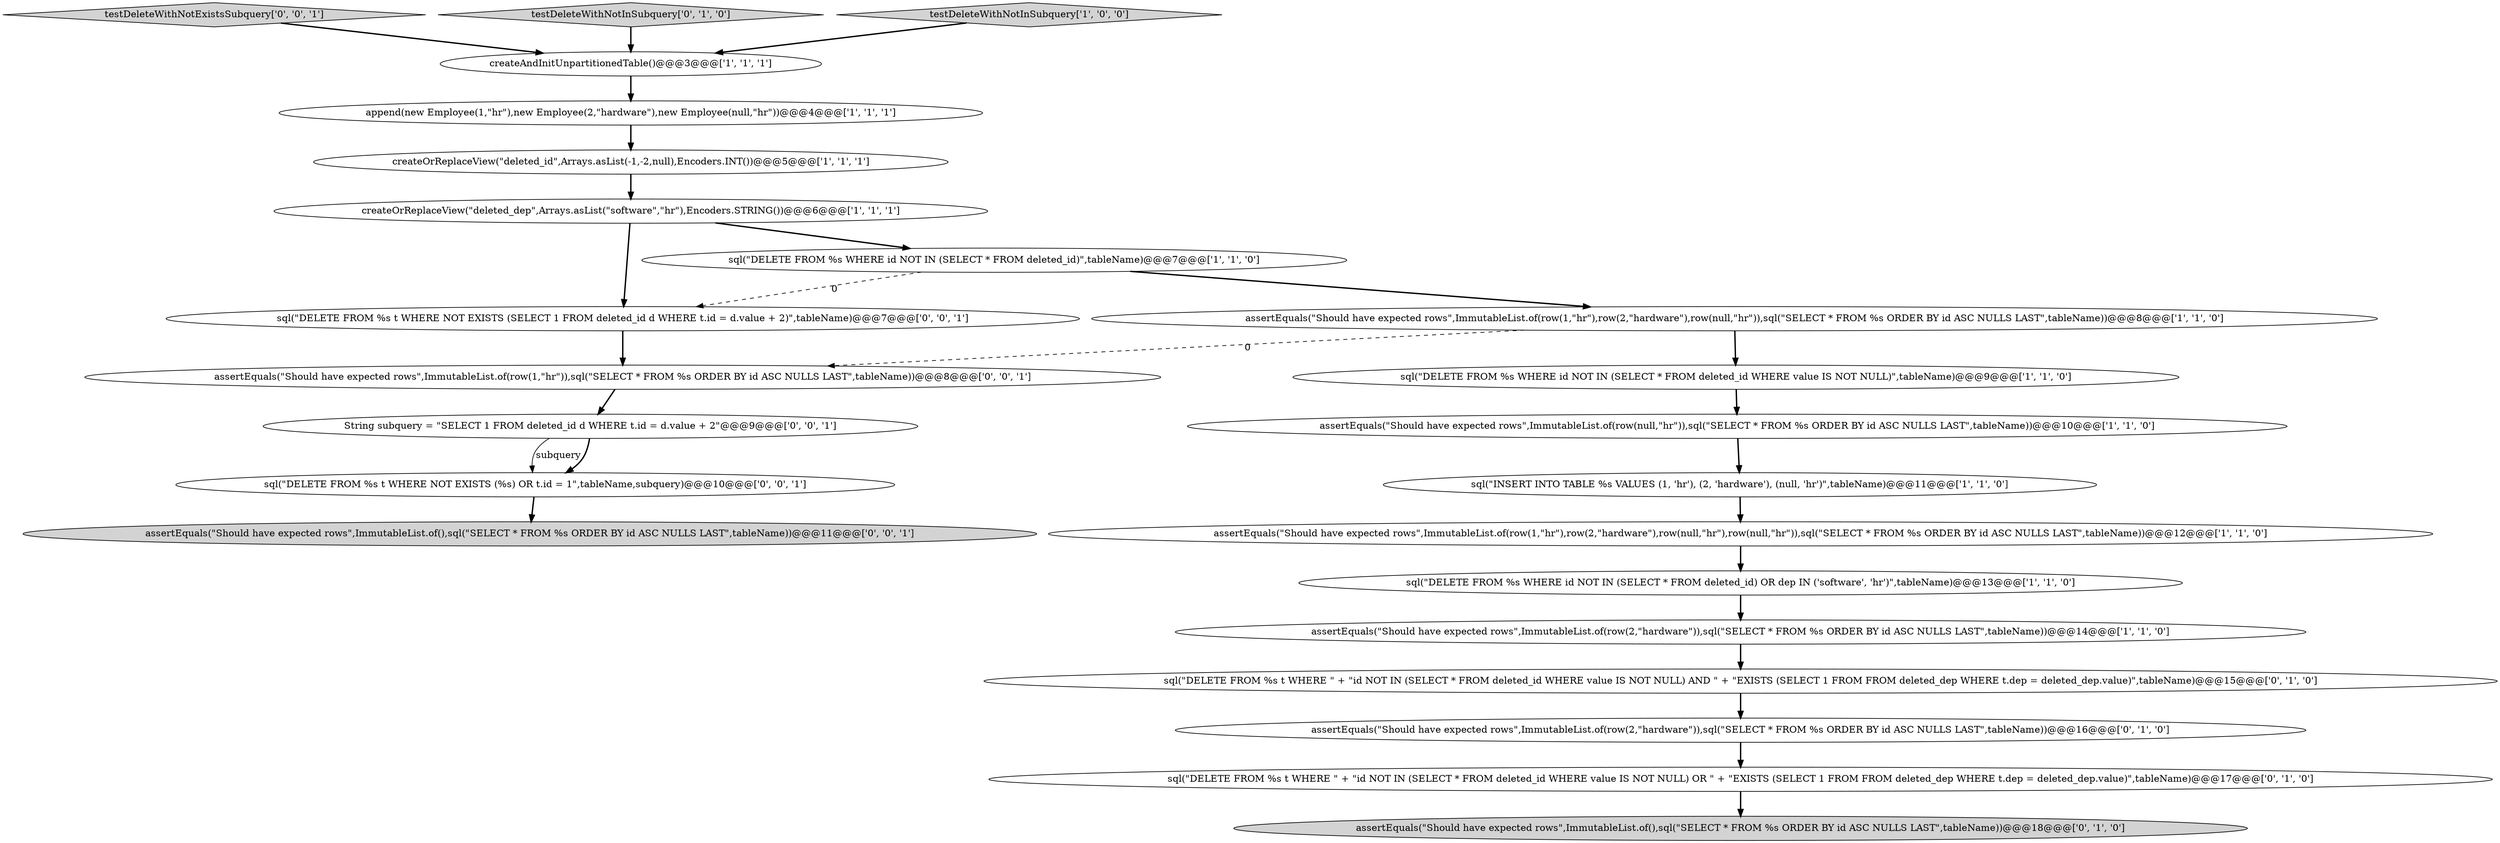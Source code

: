 digraph {
22 [style = filled, label = "testDeleteWithNotExistsSubquery['0', '0', '1']", fillcolor = lightgray, shape = diamond image = "AAA0AAABBB3BBB"];
2 [style = filled, label = "createAndInitUnpartitionedTable()@@@3@@@['1', '1', '1']", fillcolor = white, shape = ellipse image = "AAA0AAABBB1BBB"];
14 [style = filled, label = "sql(\"DELETE FROM %s t WHERE \" + \"id NOT IN (SELECT * FROM deleted_id WHERE value IS NOT NULL) OR \" + \"EXISTS (SELECT 1 FROM FROM deleted_dep WHERE t.dep = deleted_dep.value)\",tableName)@@@17@@@['0', '1', '0']", fillcolor = white, shape = ellipse image = "AAA1AAABBB2BBB"];
10 [style = filled, label = "createOrReplaceView(\"deleted_dep\",Arrays.asList(\"software\",\"hr\"),Encoders.STRING())@@@6@@@['1', '1', '1']", fillcolor = white, shape = ellipse image = "AAA0AAABBB1BBB"];
18 [style = filled, label = "sql(\"DELETE FROM %s t WHERE NOT EXISTS (SELECT 1 FROM deleted_id d WHERE t.id = d.value + 2)\",tableName)@@@7@@@['0', '0', '1']", fillcolor = white, shape = ellipse image = "AAA0AAABBB3BBB"];
3 [style = filled, label = "assertEquals(\"Should have expected rows\",ImmutableList.of(row(1,\"hr\"),row(2,\"hardware\"),row(null,\"hr\")),sql(\"SELECT * FROM %s ORDER BY id ASC NULLS LAST\",tableName))@@@8@@@['1', '1', '0']", fillcolor = white, shape = ellipse image = "AAA0AAABBB1BBB"];
7 [style = filled, label = "assertEquals(\"Should have expected rows\",ImmutableList.of(row(null,\"hr\")),sql(\"SELECT * FROM %s ORDER BY id ASC NULLS LAST\",tableName))@@@10@@@['1', '1', '0']", fillcolor = white, shape = ellipse image = "AAA0AAABBB1BBB"];
19 [style = filled, label = "assertEquals(\"Should have expected rows\",ImmutableList.of(row(1,\"hr\")),sql(\"SELECT * FROM %s ORDER BY id ASC NULLS LAST\",tableName))@@@8@@@['0', '0', '1']", fillcolor = white, shape = ellipse image = "AAA0AAABBB3BBB"];
9 [style = filled, label = "sql(\"DELETE FROM %s WHERE id NOT IN (SELECT * FROM deleted_id)\",tableName)@@@7@@@['1', '1', '0']", fillcolor = white, shape = ellipse image = "AAA0AAABBB1BBB"];
20 [style = filled, label = "sql(\"DELETE FROM %s t WHERE NOT EXISTS (%s) OR t.id = 1\",tableName,subquery)@@@10@@@['0', '0', '1']", fillcolor = white, shape = ellipse image = "AAA0AAABBB3BBB"];
23 [style = filled, label = "String subquery = \"SELECT 1 FROM deleted_id d WHERE t.id = d.value + 2\"@@@9@@@['0', '0', '1']", fillcolor = white, shape = ellipse image = "AAA0AAABBB3BBB"];
21 [style = filled, label = "assertEquals(\"Should have expected rows\",ImmutableList.of(),sql(\"SELECT * FROM %s ORDER BY id ASC NULLS LAST\",tableName))@@@11@@@['0', '0', '1']", fillcolor = lightgray, shape = ellipse image = "AAA0AAABBB3BBB"];
17 [style = filled, label = "testDeleteWithNotInSubquery['0', '1', '0']", fillcolor = lightgray, shape = diamond image = "AAA0AAABBB2BBB"];
0 [style = filled, label = "sql(\"INSERT INTO TABLE %s VALUES (1, 'hr'), (2, 'hardware'), (null, 'hr')\",tableName)@@@11@@@['1', '1', '0']", fillcolor = white, shape = ellipse image = "AAA0AAABBB1BBB"];
12 [style = filled, label = "sql(\"DELETE FROM %s WHERE id NOT IN (SELECT * FROM deleted_id) OR dep IN ('software', 'hr')\",tableName)@@@13@@@['1', '1', '0']", fillcolor = white, shape = ellipse image = "AAA0AAABBB1BBB"];
5 [style = filled, label = "createOrReplaceView(\"deleted_id\",Arrays.asList(-1,-2,null),Encoders.INT())@@@5@@@['1', '1', '1']", fillcolor = white, shape = ellipse image = "AAA0AAABBB1BBB"];
1 [style = filled, label = "append(new Employee(1,\"hr\"),new Employee(2,\"hardware\"),new Employee(null,\"hr\"))@@@4@@@['1', '1', '1']", fillcolor = white, shape = ellipse image = "AAA0AAABBB1BBB"];
16 [style = filled, label = "assertEquals(\"Should have expected rows\",ImmutableList.of(),sql(\"SELECT * FROM %s ORDER BY id ASC NULLS LAST\",tableName))@@@18@@@['0', '1', '0']", fillcolor = lightgray, shape = ellipse image = "AAA1AAABBB2BBB"];
4 [style = filled, label = "sql(\"DELETE FROM %s WHERE id NOT IN (SELECT * FROM deleted_id WHERE value IS NOT NULL)\",tableName)@@@9@@@['1', '1', '0']", fillcolor = white, shape = ellipse image = "AAA0AAABBB1BBB"];
11 [style = filled, label = "assertEquals(\"Should have expected rows\",ImmutableList.of(row(1,\"hr\"),row(2,\"hardware\"),row(null,\"hr\"),row(null,\"hr\")),sql(\"SELECT * FROM %s ORDER BY id ASC NULLS LAST\",tableName))@@@12@@@['1', '1', '0']", fillcolor = white, shape = ellipse image = "AAA0AAABBB1BBB"];
15 [style = filled, label = "sql(\"DELETE FROM %s t WHERE \" + \"id NOT IN (SELECT * FROM deleted_id WHERE value IS NOT NULL) AND \" + \"EXISTS (SELECT 1 FROM FROM deleted_dep WHERE t.dep = deleted_dep.value)\",tableName)@@@15@@@['0', '1', '0']", fillcolor = white, shape = ellipse image = "AAA1AAABBB2BBB"];
6 [style = filled, label = "assertEquals(\"Should have expected rows\",ImmutableList.of(row(2,\"hardware\")),sql(\"SELECT * FROM %s ORDER BY id ASC NULLS LAST\",tableName))@@@14@@@['1', '1', '0']", fillcolor = white, shape = ellipse image = "AAA0AAABBB1BBB"];
13 [style = filled, label = "assertEquals(\"Should have expected rows\",ImmutableList.of(row(2,\"hardware\")),sql(\"SELECT * FROM %s ORDER BY id ASC NULLS LAST\",tableName))@@@16@@@['0', '1', '0']", fillcolor = white, shape = ellipse image = "AAA1AAABBB2BBB"];
8 [style = filled, label = "testDeleteWithNotInSubquery['1', '0', '0']", fillcolor = lightgray, shape = diamond image = "AAA0AAABBB1BBB"];
22->2 [style = bold, label=""];
9->18 [style = dashed, label="0"];
3->19 [style = dashed, label="0"];
4->7 [style = bold, label=""];
11->12 [style = bold, label=""];
14->16 [style = bold, label=""];
6->15 [style = bold, label=""];
10->9 [style = bold, label=""];
23->20 [style = solid, label="subquery"];
9->3 [style = bold, label=""];
19->23 [style = bold, label=""];
5->10 [style = bold, label=""];
0->11 [style = bold, label=""];
10->18 [style = bold, label=""];
20->21 [style = bold, label=""];
8->2 [style = bold, label=""];
18->19 [style = bold, label=""];
23->20 [style = bold, label=""];
2->1 [style = bold, label=""];
7->0 [style = bold, label=""];
15->13 [style = bold, label=""];
13->14 [style = bold, label=""];
3->4 [style = bold, label=""];
12->6 [style = bold, label=""];
17->2 [style = bold, label=""];
1->5 [style = bold, label=""];
}
